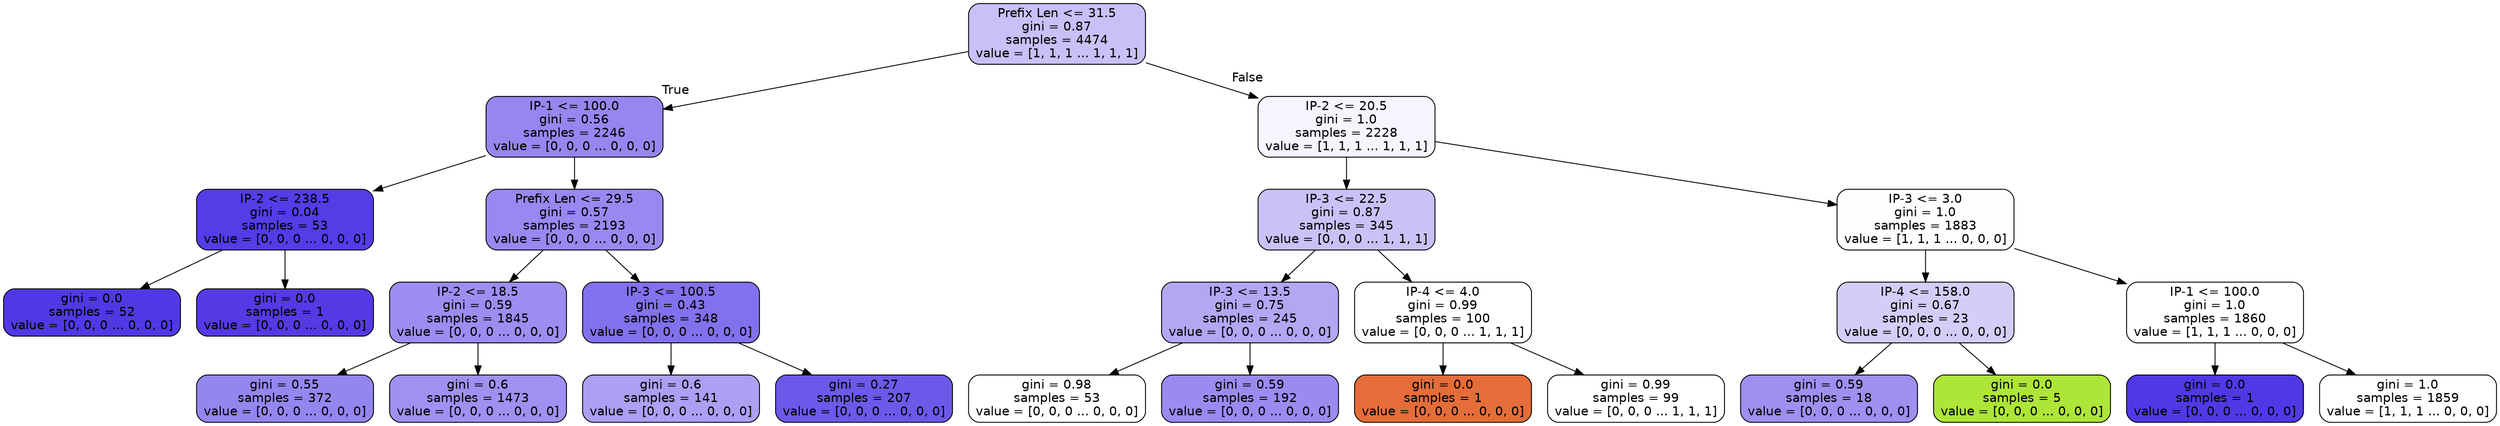 digraph Tree {
node [shape=box, style="filled, rounded", color="black", fontname=helvetica] ;
edge [fontname=helvetica] ;
0 [label="Prefix Len <= 31.5\ngini = 0.87\nsamples = 4474\nvalue = [1, 1, 1 ... 1, 1, 1]", fillcolor="#c8c1f7"] ;
1 [label="IP-1 <= 100.0\ngini = 0.56\nsamples = 2246\nvalue = [0, 0, 0 ... 0, 0, 0]", fillcolor="#9587ef"] ;
0 -> 1 [labeldistance=2.5, labelangle=45, headlabel="True"] ;
2 [label="IP-2 <= 238.5\ngini = 0.04\nsamples = 53\nvalue = [0, 0, 0 ... 0, 0, 0]", fillcolor="#533de6"] ;
1 -> 2 ;
3 [label="gini = 0.0\nsamples = 52\nvalue = [0, 0, 0 ... 0, 0, 0]", fillcolor="#5039e5"] ;
2 -> 3 ;
4 [label="gini = 0.0\nsamples = 1\nvalue = [0, 0, 0 ... 0, 0, 0]", fillcolor="#5639e5"] ;
2 -> 4 ;
5 [label="Prefix Len <= 29.5\ngini = 0.57\nsamples = 2193\nvalue = [0, 0, 0 ... 0, 0, 0]", fillcolor="#9789f0"] ;
1 -> 5 ;
6 [label="IP-2 <= 18.5\ngini = 0.59\nsamples = 1845\nvalue = [0, 0, 0 ... 0, 0, 0]", fillcolor="#9b8ef0"] ;
5 -> 6 ;
7 [label="gini = 0.55\nsamples = 372\nvalue = [0, 0, 0 ... 0, 0, 0]", fillcolor="#9486ef"] ;
6 -> 7 ;
8 [label="gini = 0.6\nsamples = 1473\nvalue = [0, 0, 0 ... 0, 0, 0]", fillcolor="#9e91f1"] ;
6 -> 8 ;
9 [label="IP-3 <= 100.5\ngini = 0.43\nsamples = 348\nvalue = [0, 0, 0 ... 0, 0, 0]", fillcolor="#8271ec"] ;
5 -> 9 ;
10 [label="gini = 0.6\nsamples = 141\nvalue = [0, 0, 0 ... 0, 0, 0]", fillcolor="#aba0f3"] ;
9 -> 10 ;
11 [label="gini = 0.27\nsamples = 207\nvalue = [0, 0, 0 ... 0, 0, 0]", fillcolor="#6c59e9"] ;
9 -> 11 ;
12 [label="IP-2 <= 20.5\ngini = 1.0\nsamples = 2228\nvalue = [1, 1, 1 ... 1, 1, 1]", fillcolor="#f6f5fe"] ;
0 -> 12 [labeldistance=2.5, labelangle=-45, headlabel="False"] ;
13 [label="IP-3 <= 22.5\ngini = 0.87\nsamples = 345\nvalue = [0, 0, 0 ... 1, 1, 1]", fillcolor="#c9c2f7"] ;
12 -> 13 ;
14 [label="IP-3 <= 13.5\ngini = 0.75\nsamples = 245\nvalue = [0, 0, 0 ... 0, 0, 0]", fillcolor="#b1a7f3"] ;
13 -> 14 ;
15 [label="gini = 0.98\nsamples = 53\nvalue = [0, 0, 0 ... 0, 0, 0]", fillcolor="#ffffff"] ;
14 -> 15 ;
16 [label="gini = 0.59\nsamples = 192\nvalue = [0, 0, 0 ... 0, 0, 0]", fillcolor="#998bf0"] ;
14 -> 16 ;
17 [label="IP-4 <= 4.0\ngini = 0.99\nsamples = 100\nvalue = [0, 0, 0 ... 1, 1, 1]", fillcolor="#ffffff"] ;
13 -> 17 ;
18 [label="gini = 0.0\nsamples = 1\nvalue = [0, 0, 0 ... 0, 0, 0]", fillcolor="#e56d39"] ;
17 -> 18 ;
19 [label="gini = 0.99\nsamples = 99\nvalue = [0, 0, 0 ... 1, 1, 1]", fillcolor="#ffffff"] ;
17 -> 19 ;
20 [label="IP-3 <= 3.0\ngini = 1.0\nsamples = 1883\nvalue = [1, 1, 1 ... 0, 0, 0]", fillcolor="#fffeff"] ;
12 -> 20 ;
21 [label="IP-4 <= 158.0\ngini = 0.67\nsamples = 23\nvalue = [0, 0, 0 ... 0, 0, 0]", fillcolor="#d3cef8"] ;
20 -> 21 ;
22 [label="gini = 0.59\nsamples = 18\nvalue = [0, 0, 0 ... 0, 0, 0]", fillcolor="#9d90f0"] ;
21 -> 22 ;
23 [label="gini = 0.0\nsamples = 5\nvalue = [0, 0, 0 ... 0, 0, 0]", fillcolor="#aee539"] ;
21 -> 23 ;
24 [label="IP-1 <= 100.0\ngini = 1.0\nsamples = 1860\nvalue = [1, 1, 1 ... 0, 0, 0]", fillcolor="#ffffff"] ;
20 -> 24 ;
25 [label="gini = 0.0\nsamples = 1\nvalue = [0, 0, 0 ... 0, 0, 0]", fillcolor="#5039e5"] ;
24 -> 25 ;
26 [label="gini = 1.0\nsamples = 1859\nvalue = [1, 1, 1 ... 0, 0, 0]", fillcolor="#ffffff"] ;
24 -> 26 ;
}
